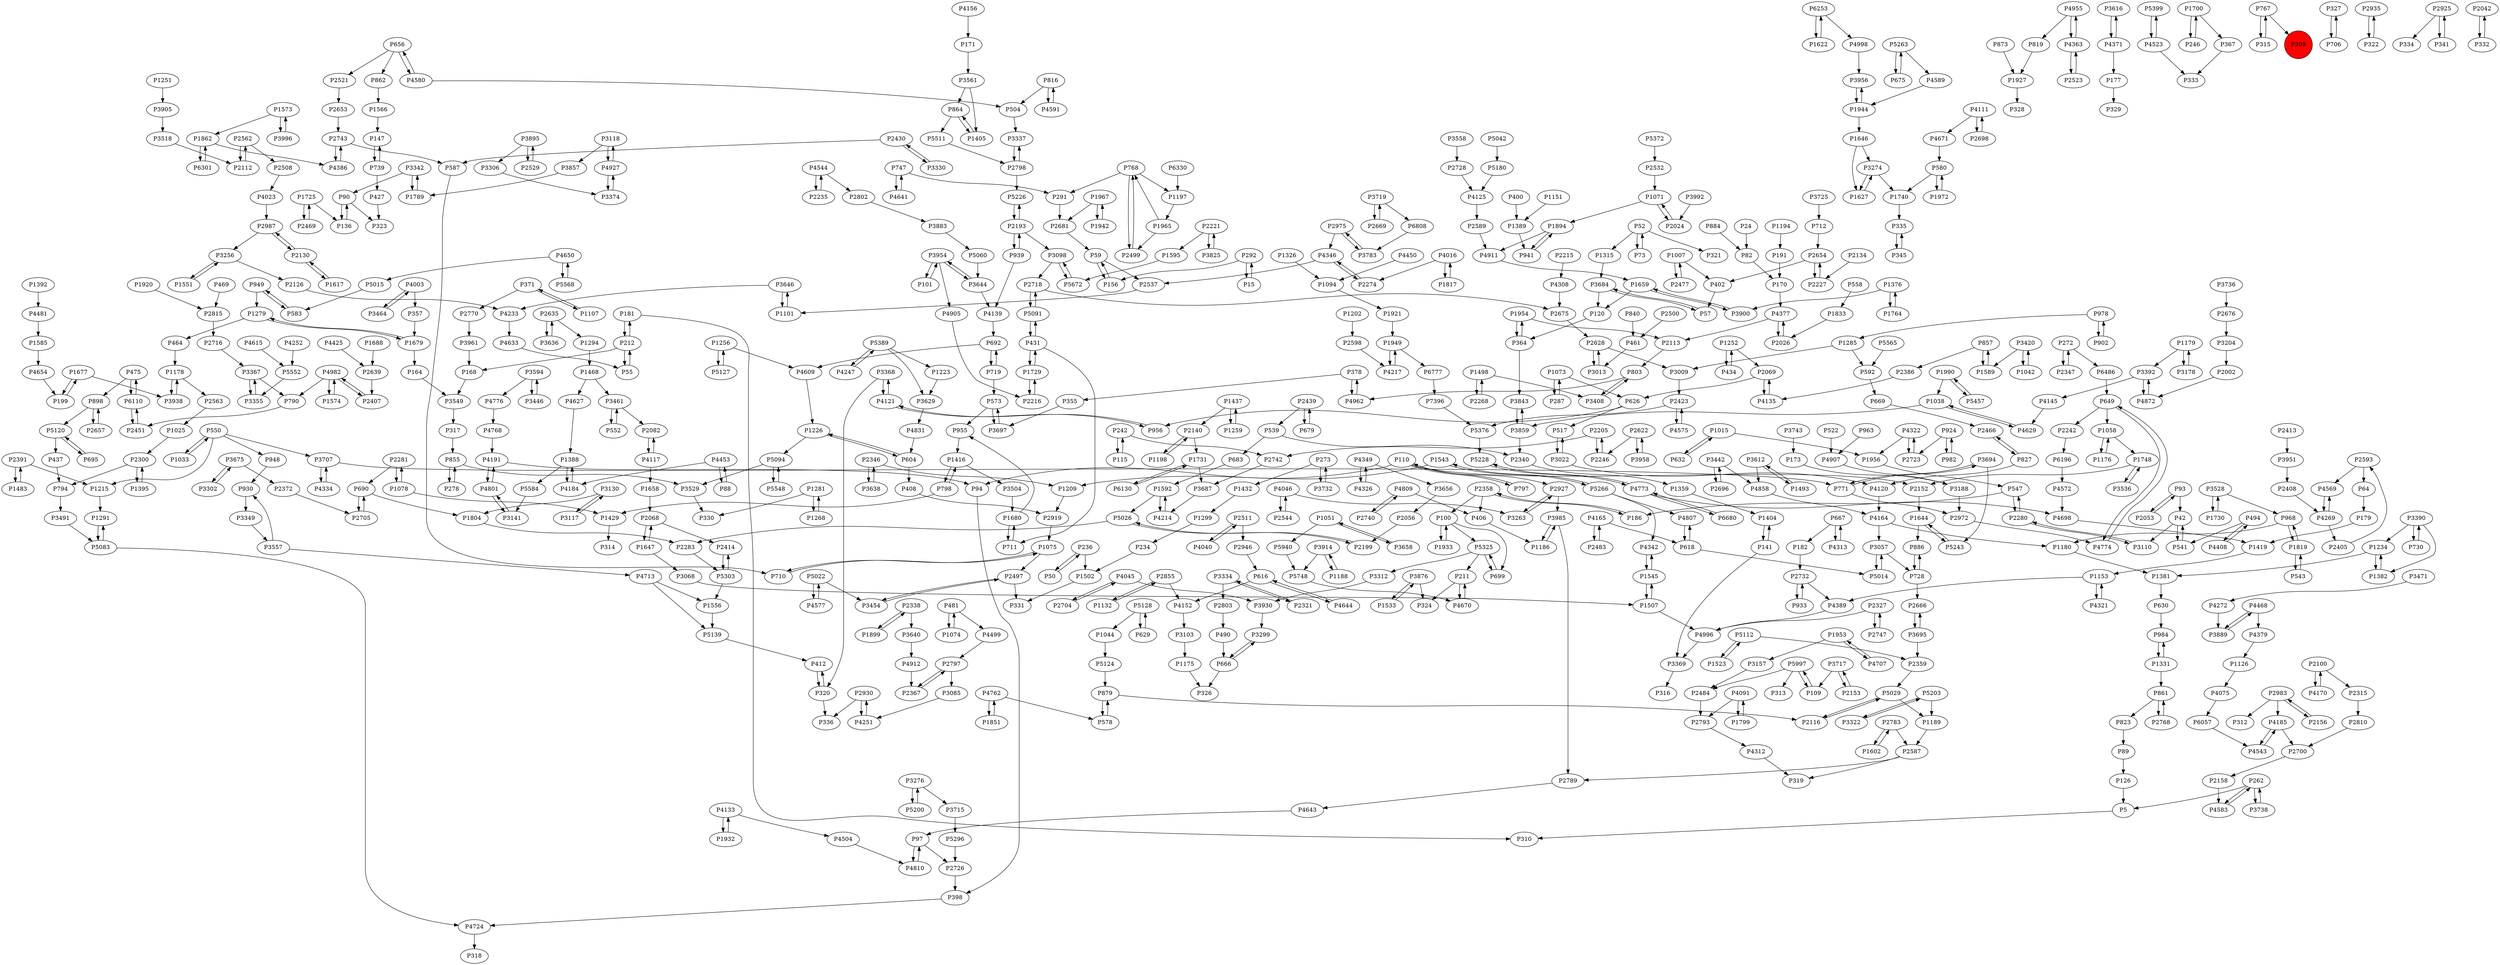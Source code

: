 digraph {
	P236 -> P1502
	P181 -> P310
	P2983 -> P312
	P6196 -> P4572
	P4133 -> P1932
	P1498 -> P3408
	P1921 -> P1949
	P4615 -> P5552
	P168 -> P3549
	P4046 -> P2544
	P141 -> P1404
	P1256 -> P5127
	P3188 -> P2972
	P4389 -> P4996
	P3905 -> P3518
	P1315 -> P3684
	P768 -> P2499
	P1075 -> P710
	P5325 -> P699
	P2358 -> P100
	P816 -> P4591
	P402 -> P57
	P5303 -> P1556
	P1432 -> P1299
	P4962 -> P378
	P6110 -> P475
	P2802 -> P3883
	P2696 -> P3442
	P6253 -> P1622
	P2743 -> P4386
	P1007 -> P2477
	P6680 -> P4773
	P666 -> P3299
	P2300 -> P1395
	P3420 -> P1589
	P2346 -> P3638
	P1731 -> P3687
	P3992 -> P2024
	P3454 -> P2497
	P666 -> P326
	P3130 -> P1804
	P4654 -> P199
	P504 -> P3337
	P89 -> P126
	P4575 -> P2423
	P236 -> P50
	P1223 -> P3629
	P580 -> P1740
	P2327 -> P2747
	P939 -> P2193
	P242 -> P2742
	P2300 -> P794
	P816 -> P504
	P4408 -> P494
	P1646 -> P3274
	P181 -> P212
	P1007 -> P402
	P5083 -> P4724
	P604 -> P1226
	P5042 -> P5180
	P357 -> P1679
	P4776 -> P4768
	P616 -> P4644
	P3491 -> P5083
	P1376 -> P1764
	P4156 -> P171
	P2002 -> P4872
	P618 -> P5014
	P4133 -> P4504
	P1252 -> P434
	P242 -> P115
	P840 -> P461
	P768 -> P1197
	P2152 -> P1644
	P1574 -> P4982
	P3954 -> P101
	P2747 -> P2327
	P5548 -> P5094
	P4247 -> P5389
	P2587 -> P2789
	P5094 -> P5548
	P1804 -> P2283
	P3732 -> P273
	P2728 -> P4125
	P1234 -> P1381
	P4773 -> P4698
	P2700 -> P2158
	P1949 -> P4217
	P3895 -> P3306
	P1573 -> P3996
	P4121 -> P3368
	P1468 -> P4627
	P3900 -> P1659
	P2130 -> P2987
	P2134 -> P2227
	P3141 -> P4801
	P1299 -> P234
	P4349 -> P3656
	P2130 -> P1617
	P364 -> P1954
	P667 -> P182
	P2930 -> P336
	P481 -> P1074
	P2477 -> P1007
	P819 -> P1927
	P3302 -> P3675
	P1388 -> P5584
	P3883 -> P5060
	P2056 -> P2199
	P292 -> P15
	P5128 -> P1044
	P52 -> P321
	P1647 -> P3068
	P4809 -> P2740
	P5997 -> P109
	P6777 -> P7396
	P3646 -> P4233
	P1179 -> P3392
	P3528 -> P968
	P1967 -> P1942
	P3464 -> P4003
	P4801 -> P3141
	P656 -> P862
	P2280 -> P3110
	P2068 -> P2414
	P2227 -> P2654
	P2439 -> P539
	P1404 -> P141
	P3616 -> P4371
	P5139 -> P412
	P427 -> P323
	P5120 -> P437
	P5263 -> P675
	P626 -> P517
	P3951 -> P2408
	P4371 -> P3616
	P2705 -> P690
	P42 -> P541
	P4165 -> P618
	P1251 -> P3905
	P5399 -> P4523
	P739 -> P147
	P898 -> P2657
	P42 -> P3110
	P136 -> P90
	P1551 -> P3256
	P4583 -> P262
	P712 -> P2654
	P2666 -> P3695
	P827 -> P2466
	P3022 -> P4120
	P3276 -> P5200
	P719 -> P573
	P1965 -> P768
	P4125 -> P2589
	P2681 -> P59
	P1437 -> P2140
	P490 -> P666
	P2423 -> P5376
	P695 -> P5120
	P649 -> P1058
	P246 -> P1700
	P4349 -> P4326
	P3504 -> P1680
	P5060 -> P3644
	P1416 -> P3504
	P5748 -> P4670
	P2423 -> P4575
	P97 -> P4810
	P1153 -> P4321
	P5094 -> P3529
	P3914 -> P1188
	P355 -> P3697
	P4217 -> P1949
	P3594 -> P3446
	P1493 -> P3612
	P728 -> P2666
	P982 -> P924
	P618 -> P4807
	P431 -> P1729
	P4504 -> P4810
	P3274 -> P1627
	P2499 -> P768
	P1044 -> P5124
	P126 -> P5
	P4165 -> P2483
	P1188 -> P3914
	P5029 -> P2116
	P5112 -> P2359
	P5203 -> P3322
	P2743 -> P587
	P364 -> P3843
	P4801 -> P4191
	P1658 -> P2068
	P5243 -> P1644
	P547 -> P2280
	P4650 -> P5568
	P156 -> P59
	P179 -> P1419
	P4120 -> P4164
	P984 -> P1331
	P3644 -> P3954
	P4773 -> P6680
	P3738 -> P262
	P1073 -> P287
	P15 -> P292
	P862 -> P1566
	P864 -> P5511
	P378 -> P4962
	P4543 -> P4185
	P2797 -> P3085
	P2511 -> P4040
	P4214 -> P1592
	P1498 -> P2268
	P1622 -> P6253
	P955 -> P1416
	P1071 -> P1894
	P710 -> P1075
	P798 -> P1429
	P4580 -> P504
	P1256 -> P4609
	P1153 -> P4389
	P2927 -> P3263
	P4269 -> P4569
	P4650 -> P5015
	P978 -> P902
	P2026 -> P4377
	P861 -> P2768
	P4251 -> P2930
	P794 -> P3491
	P1291 -> P5083
	P2563 -> P1025
	P3130 -> P3117
	P857 -> P2386
	P1927 -> P328
	P1956 -> P547
	P1789 -> P3342
	P320 -> P336
	P6057 -> P4543
	P592 -> P669
	P3594 -> P4776
	P100 -> P1933
	P3342 -> P1789
	P4633 -> P55
	P1644 -> P5243
	P626 -> P956
	P367 -> P333
	P4016 -> P2274
	P5026 -> P2199
	P4481 -> P1585
	P5226 -> P2193
	P1764 -> P1376
	P2268 -> P1498
	P968 -> P1180
	P2340 -> P1359
	P2280 -> P547
	P4641 -> P747
	P4698 -> P1419
	P649 -> P2242
	P3337 -> P2798
	P469 -> P2815
	P1259 -> P1437
	P2635 -> P1294
	P823 -> P89
	P3013 -> P2628
	P1331 -> P861
	P272 -> P6486
	P1725 -> P136
	P4644 -> P616
	P1862 -> P6301
	P2789 -> P4643
	P101 -> P3954
	P4544 -> P2235
	P272 -> P2347
	P949 -> P583
	P1700 -> P246
	P5266 -> P4342
	P949 -> P1279
	P3117 -> P3130
	P3640 -> P4912
	P2274 -> P4346
	P4045 -> P3930
	P412 -> P320
	P2367 -> P2797
	P52 -> P73
	P4523 -> P333
	P3110 -> P2280
	P3684 -> P120
	P2975 -> P4346
	P630 -> P984
	P5083 -> P1291
	P3889 -> P4468
	P6130 -> P1731
	P3717 -> P2153
	P4363 -> P2523
	P4139 -> P692
	P3442 -> P2696
	P3961 -> P168
	P1468 -> P3461
	P3103 -> P1175
	P5565 -> P592
	P2946 -> P616
	P767 -> P315
	P2628 -> P3013
	P2153 -> P3717
	P164 -> P3549
	P1051 -> P3658
	P2975 -> P3783
	P1944 -> P1646
	P884 -> P82
	P1659 -> P3900
	P5511 -> P2798
	P3938 -> P1178
	P1419 -> P1153
	P2205 -> P2742
	P437 -> P794
	P573 -> P3697
	P1740 -> P335
	P541 -> P42
	P327 -> P706
	P1543 -> P1209
	P1933 -> P100
	P5372 -> P2532
	P2205 -> P2246
	P5 -> P310
	P4075 -> P6057
	P4170 -> P2100
	P141 -> P3369
	P3420 -> P1042
	P4831 -> P604
	P1644 -> P886
	P1234 -> P1382
	P4499 -> P2797
	P1132 -> P2855
	P667 -> P4313
	P4713 -> P1556
	P1502 -> P331
	P398 -> P4724
	P930 -> P3349
	P3697 -> P573
	P4191 -> P4801
	P1953 -> P4707
	P2935 -> P322
	P2346 -> P1209
	P3118 -> P4927
	P371 -> P2770
	P3355 -> P3367
	P2158 -> P4583
	P2069 -> P626
	P2593 -> P64
	P4371 -> P177
	P583 -> P949
	P3312 -> P3930
	P798 -> P1416
	P3658 -> P1051
	P4164 -> P3057
	P4145 -> P4629
	P902 -> P978
	P4377 -> P2026
	P1382 -> P1234
	P2855 -> P4152
	P1680 -> P955
	P2156 -> P2983
	P2408 -> P4269
	P1932 -> P4133
	P322 -> P2935
	P649 -> P4774
	P5552 -> P3355
	P2622 -> P2246
	P1025 -> P2300
	P768 -> P291
	P1627 -> P3274
	P3256 -> P2126
	P3529 -> P330
	P2639 -> P2407
	P4313 -> P667
	P24 -> P82
	P5022 -> P4577
	P1405 -> P864
	P522 -> P4907
	P4453 -> P88
	P90 -> P136
	P580 -> P1972
	P4810 -> P97
	P1178 -> P3938
	P5091 -> P2718
	P1688 -> P2639
	P5228 -> P4773
	P3719 -> P2669
	P406 -> P1186
	P3857 -> P1789
	P1817 -> P4016
	P2140 -> P1198
	P2116 -> P5029
	P2622 -> P3958
	P4191 -> P94
	P4577 -> P5022
	P1107 -> P371
	P3274 -> P1740
	P1198 -> P2140
	P4185 -> P4543
	P461 -> P3013
	P2810 -> P2700
	P1617 -> P2130
	P2469 -> P1725
	P1268 -> P1281
	P2413 -> P3951
	P3536 -> P1748
	P3330 -> P2430
	P1659 -> P120
	P3390 -> P1234
	P4117 -> P2082
	P2783 -> P2587
	P2925 -> P334
	P1094 -> P1921
	P2193 -> P3098
	P2113 -> P803
	P771 -> P2972
	P171 -> P3561
	P730 -> P3390
	P3638 -> P2346
	P4858 -> P4164
	P2358 -> P186
	P963 -> P4907
	P4670 -> P211
	P1700 -> P367
	P1285 -> P592
	P1573 -> P1862
	P3612 -> P1493
	P616 -> P4152
	P475 -> P898
	P2593 -> P4569
	P5015 -> P583
	P692 -> P4609
	P5389 -> P1223
	P1589 -> P857
	P1078 -> P1429
	P1178 -> P2563
	P4185 -> P2700
	P3612 -> P4858
	P771 -> P3694
	P82 -> P170
	P3996 -> P1573
	P4342 -> P1545
	P2246 -> P2205
	P550 -> P948
	P4135 -> P2069
	P4609 -> P1226
	P2483 -> P4165
	P3684 -> P57
	P5325 -> P211
	P558 -> P1833
	P4809 -> P406
	P6486 -> P649
	P371 -> P1107
	P4872 -> P3392
	P1819 -> P968
	P1523 -> P5112
	P2589 -> P4911
	P2562 -> P2508
	P177 -> P329
	P2451 -> P6110
	P4346 -> P2537
	P4774 -> P649
	P1226 -> P5094
	P4643 -> P97
	P100 -> P699
	P1197 -> P1965
	P552 -> P3461
	P879 -> P578
	P2484 -> P2793
	P90 -> P323
	P475 -> P6110
	P2654 -> P2227
	P2359 -> P5029
	P578 -> P879
	P2283 -> P5303
	P550 -> P1033
	P3954 -> P3644
	P3098 -> P2718
	P1894 -> P4911
	P2732 -> P4389
	P4955 -> P4363
	P2532 -> P1071
	P4091 -> P2793
	P335 -> P345
	P262 -> P5
	P2718 -> P2675
	P147 -> P739
	P1202 -> P2598
	P1679 -> P1279
	P4164 -> P1180
	P3528 -> P1730
	P924 -> P2723
	P3736 -> P2676
	P4040 -> P2511
	P3408 -> P803
	P3471 -> P4272
	P3390 -> P730
	P1058 -> P1176
	P4591 -> P816
	P3367 -> P3355
	P543 -> P1819
	P291 -> P2681
	P199 -> P1677
	P1920 -> P2815
	P1075 -> P2497
	P6808 -> P3783
	P2100 -> P4170
	P2215 -> P4308
	P50 -> P236
	P5263 -> P4589
	P292 -> P156
	P278 -> P855
	P2654 -> P402
	P3557 -> P930
	P4707 -> P1953
	P2770 -> P3961
	P94 -> P398
	P1051 -> P5940
	P1180 -> P1381
	P728 -> P886
	P273 -> P3732
	P1851 -> P4762
	P2653 -> P2743
	P97 -> P2726
	P59 -> P2537
	P2669 -> P3719
	P2511 -> P2946
	P1729 -> P2216
	P6110 -> P2451
	P5568 -> P4650
	P3334 -> P2321
	P3558 -> P2728
	P3694 -> P5243
	P1954 -> P2113
	P93 -> P42
	P2199 -> P5026
	P5029 -> P1189
	P400 -> P1389
	P1294 -> P1468
	P1437 -> P1259
	P4768 -> P4191
	P1990 -> P1038
	P3392 -> P4872
	P2216 -> P1729
	P2598 -> P4217
	P2391 -> P1483
	P4334 -> P3707
	P3561 -> P1405
	P3256 -> P1551
	P1038 -> P4629
	P573 -> P955
	P2793 -> P4312
	P2987 -> P2130
	P3368 -> P320
	P4453 -> P4184
	P5112 -> P1523
	P1388 -> P4184
	P1647 -> P2068
	P690 -> P1804
	P2053 -> P93
	P3322 -> P5203
	P2983 -> P4185
	P4346 -> P2274
	P3334 -> P2803
	P1748 -> P3536
	P2386 -> P4135
	P3958 -> P2622
	P434 -> P1252
	P1074 -> P481
	P4982 -> P2407
	P3719 -> P6808
	P1556 -> P5139
	P1252 -> P2069
	P5127 -> P1256
	P1058 -> P1748
	P3859 -> P2340
	P1381 -> P630
	P3687 -> P4214
	P110 -> P2152
	P341 -> P2925
	P100 -> P5325
	P2281 -> P1078
	P2372 -> P2705
	P1279 -> P464
	P4911 -> P1659
	P1015 -> P632
	P1566 -> P147
	P1949 -> P6777
	P52 -> P1315
	P5389 -> P4247
	P706 -> P327
	P5120 -> P695
	P4377 -> P2113
	P4762 -> P1851
	P4322 -> P1956
	P2042 -> P332
	P4184 -> P1388
	P2439 -> P679
	P2927 -> P3985
	P933 -> P2732
	P6253 -> P4998
	P2718 -> P5091
	P4544 -> P2802
	P4762 -> P578
	P855 -> P3529
	P4998 -> P3956
	P1965 -> P2499
	P4111 -> P4671
	P3783 -> P2975
	P273 -> P1432
	P1326 -> P1094
	P2193 -> P939
	P5376 -> P5228
	P3725 -> P712
	P1543 -> P5266
	P5296 -> P2726
	P1595 -> P5672
	P494 -> P541
	P797 -> P110
	P1429 -> P314
	P3349 -> P3557
	P1677 -> P199
	P5124 -> P879
	P2676 -> P3204
	P3557 -> P4713
	P879 -> P2116
	P1126 -> P4075
	P1176 -> P1058
	P320 -> P412
	P1894 -> P941
	P2358 -> P406
	P332 -> P2042
	P629 -> P5128
	P4468 -> P4379
	P1015 -> P1956
	P2742 -> P3687
	P4589 -> P1944
	P1545 -> P4342
	P4111 -> P2698
	P2430 -> P587
	P3954 -> P4905
	P1942 -> P1967
	P1226 -> P604
	P2562 -> P2112
	P1677 -> P3938
	P4724 -> P318
	P683 -> P1592
	P3914 -> P5748
	P3369 -> P316
	P4629 -> P1038
	P5026 -> P2283
	P1416 -> P798
	P4091 -> P1799
	P790 -> P2451
	P2544 -> P4046
	P3263 -> P2927
	P4713 -> P5139
	P3342 -> P90
	P3085 -> P4251
	P2500 -> P461
	P2698 -> P4111
	P5022 -> P3454
	P494 -> P4408
	P2537 -> P1101
	P7396 -> P5376
	P315 -> P767
	P5266 -> P4807
	P2798 -> P5226
	P5303 -> P2414
	P59 -> P156
	P2930 -> P4251
	P669 -> P2466
	P1209 -> P2919
	P4046 -> P3263
	P5266 -> P1543
	P587 -> P710
	P3743 -> P173
	P978 -> P1285
	P4773 -> P5228
	P739 -> P427
	P3675 -> P3302
	P2635 -> P3636
	P2405 -> P2593
	P3985 -> P2789
	P5457 -> P1990
	P2466 -> P827
	P2221 -> P3825
	P4955 -> P819
	P4326 -> P4349
	P1033 -> P550
	P173 -> P3188
	P186 -> P2358
	P5200 -> P3276
	P3956 -> P1944
	P2508 -> P4023
	P3707 -> P4334
	P3461 -> P552
	P4905 -> P2216
	P3707 -> P771
	P924 -> P982
	P4117 -> P1658
	P2587 -> P319
	P2082 -> P4117
	P3204 -> P2002
	P1507 -> P1545
	P1395 -> P2300
	P1186 -> P3985
	P864 -> P1405
	P4322 -> P2723
	P939 -> P4139
	P692 -> P719
	P656 -> P4580
	P2803 -> P490
	P4272 -> P3889
	P2497 -> P331
	P2338 -> P3640
	P3715 -> P5296
	P1194 -> P191
	P1285 -> P3009
	P4003 -> P357
	P1646 -> P1627
	P1592 -> P4214
	P3825 -> P2221
	P1101 -> P3646
	P4468 -> P3889
	P1748 -> P2152
	P3694 -> P771
	P4379 -> P1126
	P3518 -> P2112
	P3057 -> P5014
	P1725 -> P2469
	P1359 -> P1404
	P234 -> P1502
	P898 -> P5120
	P464 -> P1178
	P2704 -> P4045
	P2983 -> P2156
	P2024 -> P1071
	P4627 -> P1388
	P747 -> P4641
	P1533 -> P3876
	P57 -> P3684
	P3022 -> P517
	P2972 -> P4774
	P212 -> P181
	P3636 -> P2635
	P287 -> P1073
	P2523 -> P4363
	P1899 -> P2338
	P2768 -> P861
	P2716 -> P3367
	P5325 -> P3312
	P2797 -> P2367
	P3299 -> P666
	P656 -> P2521
	P1281 -> P330
	P1585 -> P4654
	P170 -> P4377
	P3644 -> P4139
	P747 -> P291
	P1545 -> P1507
	P1592 -> P5026
	P110 -> P797
	P4907 -> P3188
	P3675 -> P2372
	P2855 -> P1132
	P2100 -> P2315
	P6330 -> P1197
	P2069 -> P4135
	P1602 -> P2783
	P4996 -> P3369
	P431 -> P711
	P690 -> P2705
	P2723 -> P4322
	P1799 -> P4091
	P675 -> P5263
	P5389 -> P3629
	P2242 -> P6196
	P1679 -> P164
	P1483 -> P2391
	P5014 -> P3057
	P539 -> P683
	P2414 -> P5303
	P4269 -> P2405
	P3367 -> P790
	P4045 -> P2704
	P4023 -> P2987
	P5180 -> P4125
	P4982 -> P1574
	P3068 -> P1507
	P3368 -> P4121
	P4927 -> P3118
	P2657 -> P898
	P3717 -> P109
	P2919 -> P1075
	P2430 -> P3330
	P3057 -> P728
	P2112 -> P2562
	P1392 -> P4481
	P2732 -> P933
	P1215 -> P1291
	P1281 -> P1268
	P1833 -> P2026
	P3461 -> P2082
	P3374 -> P4927
	P2740 -> P4809
	P4425 -> P2639
	P1279 -> P1679
	P4121 -> P956
	P1954 -> P364
	P4016 -> P1817
	P3695 -> P2359
	P547 -> P186
	P1730 -> P3528
	P857 -> P1589
	P1331 -> P984
	P1151 -> P1389
	P191 -> P170
	P262 -> P4583
	P1819 -> P543
	P3876 -> P324
	P73 -> P52
	P1071 -> P2024
	P5091 -> P431
	P6301 -> P1862
	P2193 -> P5226
	P3392 -> P4145
	P2529 -> P3895
	P1507 -> P4996
	P3876 -> P1533
	P3009 -> P2423
	P4671 -> P580
	P699 -> P5325
	P2068 -> P1647
	P803 -> P3408
	P3629 -> P4831
	P2391 -> P1215
	P4569 -> P4269
	P2798 -> P3337
	P968 -> P1819
	P2407 -> P4982
	P3895 -> P2529
	P550 -> P3707
	P2521 -> P2653
	P2783 -> P1602
	P2321 -> P3334
	P481 -> P4499
	P827 -> P4120
	P120 -> P364
	P3276 -> P3715
	P182 -> P2732
	P2497 -> P3454
	P3178 -> P1179
	P408 -> P2919
	P64 -> P179
	P873 -> P1927
	P1179 -> P3178
	P803 -> P4962
	P4982 -> P790
	P3930 -> P3299
	P767 -> P309
	P345 -> P335
	P4386 -> P2743
	P2347 -> P272
	P2815 -> P2716
	P378 -> P355
	P886 -> P728
	P5997 -> P2484
	P4450 -> P1094
	P1944 -> P3956
	P4572 -> P4698
	P4321 -> P1153
	P1731 -> P6130
	P1990 -> P5457
	P3446 -> P3594
	P539 -> P2340
	P1953 -> P3157
	P5997 -> P313
	P4363 -> P4955
	P212 -> P55
	P110 -> P94
	P719 -> P692
	P88 -> P4453
	P3561 -> P864
	P5128 -> P629
	P4807 -> P618
	P4003 -> P3464
	P115 -> P242
	P1862 -> P4386
	P550 -> P1215
	P2987 -> P3256
	P4152 -> P3103
	P2235 -> P4544
	P3695 -> P2666
	P1175 -> P326
	P3157 -> P2484
	P3442 -> P4858
	P2726 -> P398
	P3098 -> P5672
	P4523 -> P5399
	P431 -> P5091
	P4927 -> P3374
	P2126 -> P4233
	P1729 -> P431
	P2221 -> P1595
	P517 -> P3022
	P5584 -> P3141
	P2140 -> P1731
	P317 -> P855
	P679 -> P2439
	P212 -> P168
	P3390 -> P1382
	P1389 -> P941
	P3646 -> P1101
	P2628 -> P3009
	P1038 -> P3859
	P3985 -> P1186
	P4233 -> P4633
	P2338 -> P1899
	P4912 -> P2367
	P956 -> P4121
	P1042 -> P3420
	P3656 -> P2056
	P1967 -> P2681
	P211 -> P324
	P711 -> P1680
	P604 -> P408
	P2675 -> P2628
	P3859 -> P3843
	P1078 -> P2281
	P4580 -> P656
	P4312 -> P319
	P3306 -> P3374
	P1972 -> P580
	P2315 -> P2810
	P262 -> P3738
	P1680 -> P711
	P2327 -> P4996
	P55 -> P212
	P855 -> P278
	P948 -> P930
	P1376 -> P3900
	P2925 -> P341
	P3549 -> P317
	P2281 -> P690
	P93 -> P2053
	P3843 -> P3859
	P941 -> P1894
	P1073 -> P626
	P4252 -> P5552
	P5203 -> P1189
	P861 -> P823
	P211 -> P4670
	P1189 -> P2587
	P5672 -> P3098
	P632 -> P1015
	P5940 -> P5748
	P110 -> P2927
	P4308 -> P2675
	P109 -> P5997
	P3118 -> P3857
	P309 [shape=circle]
	P309 [style=filled]
	P309 [fillcolor=red]
}
